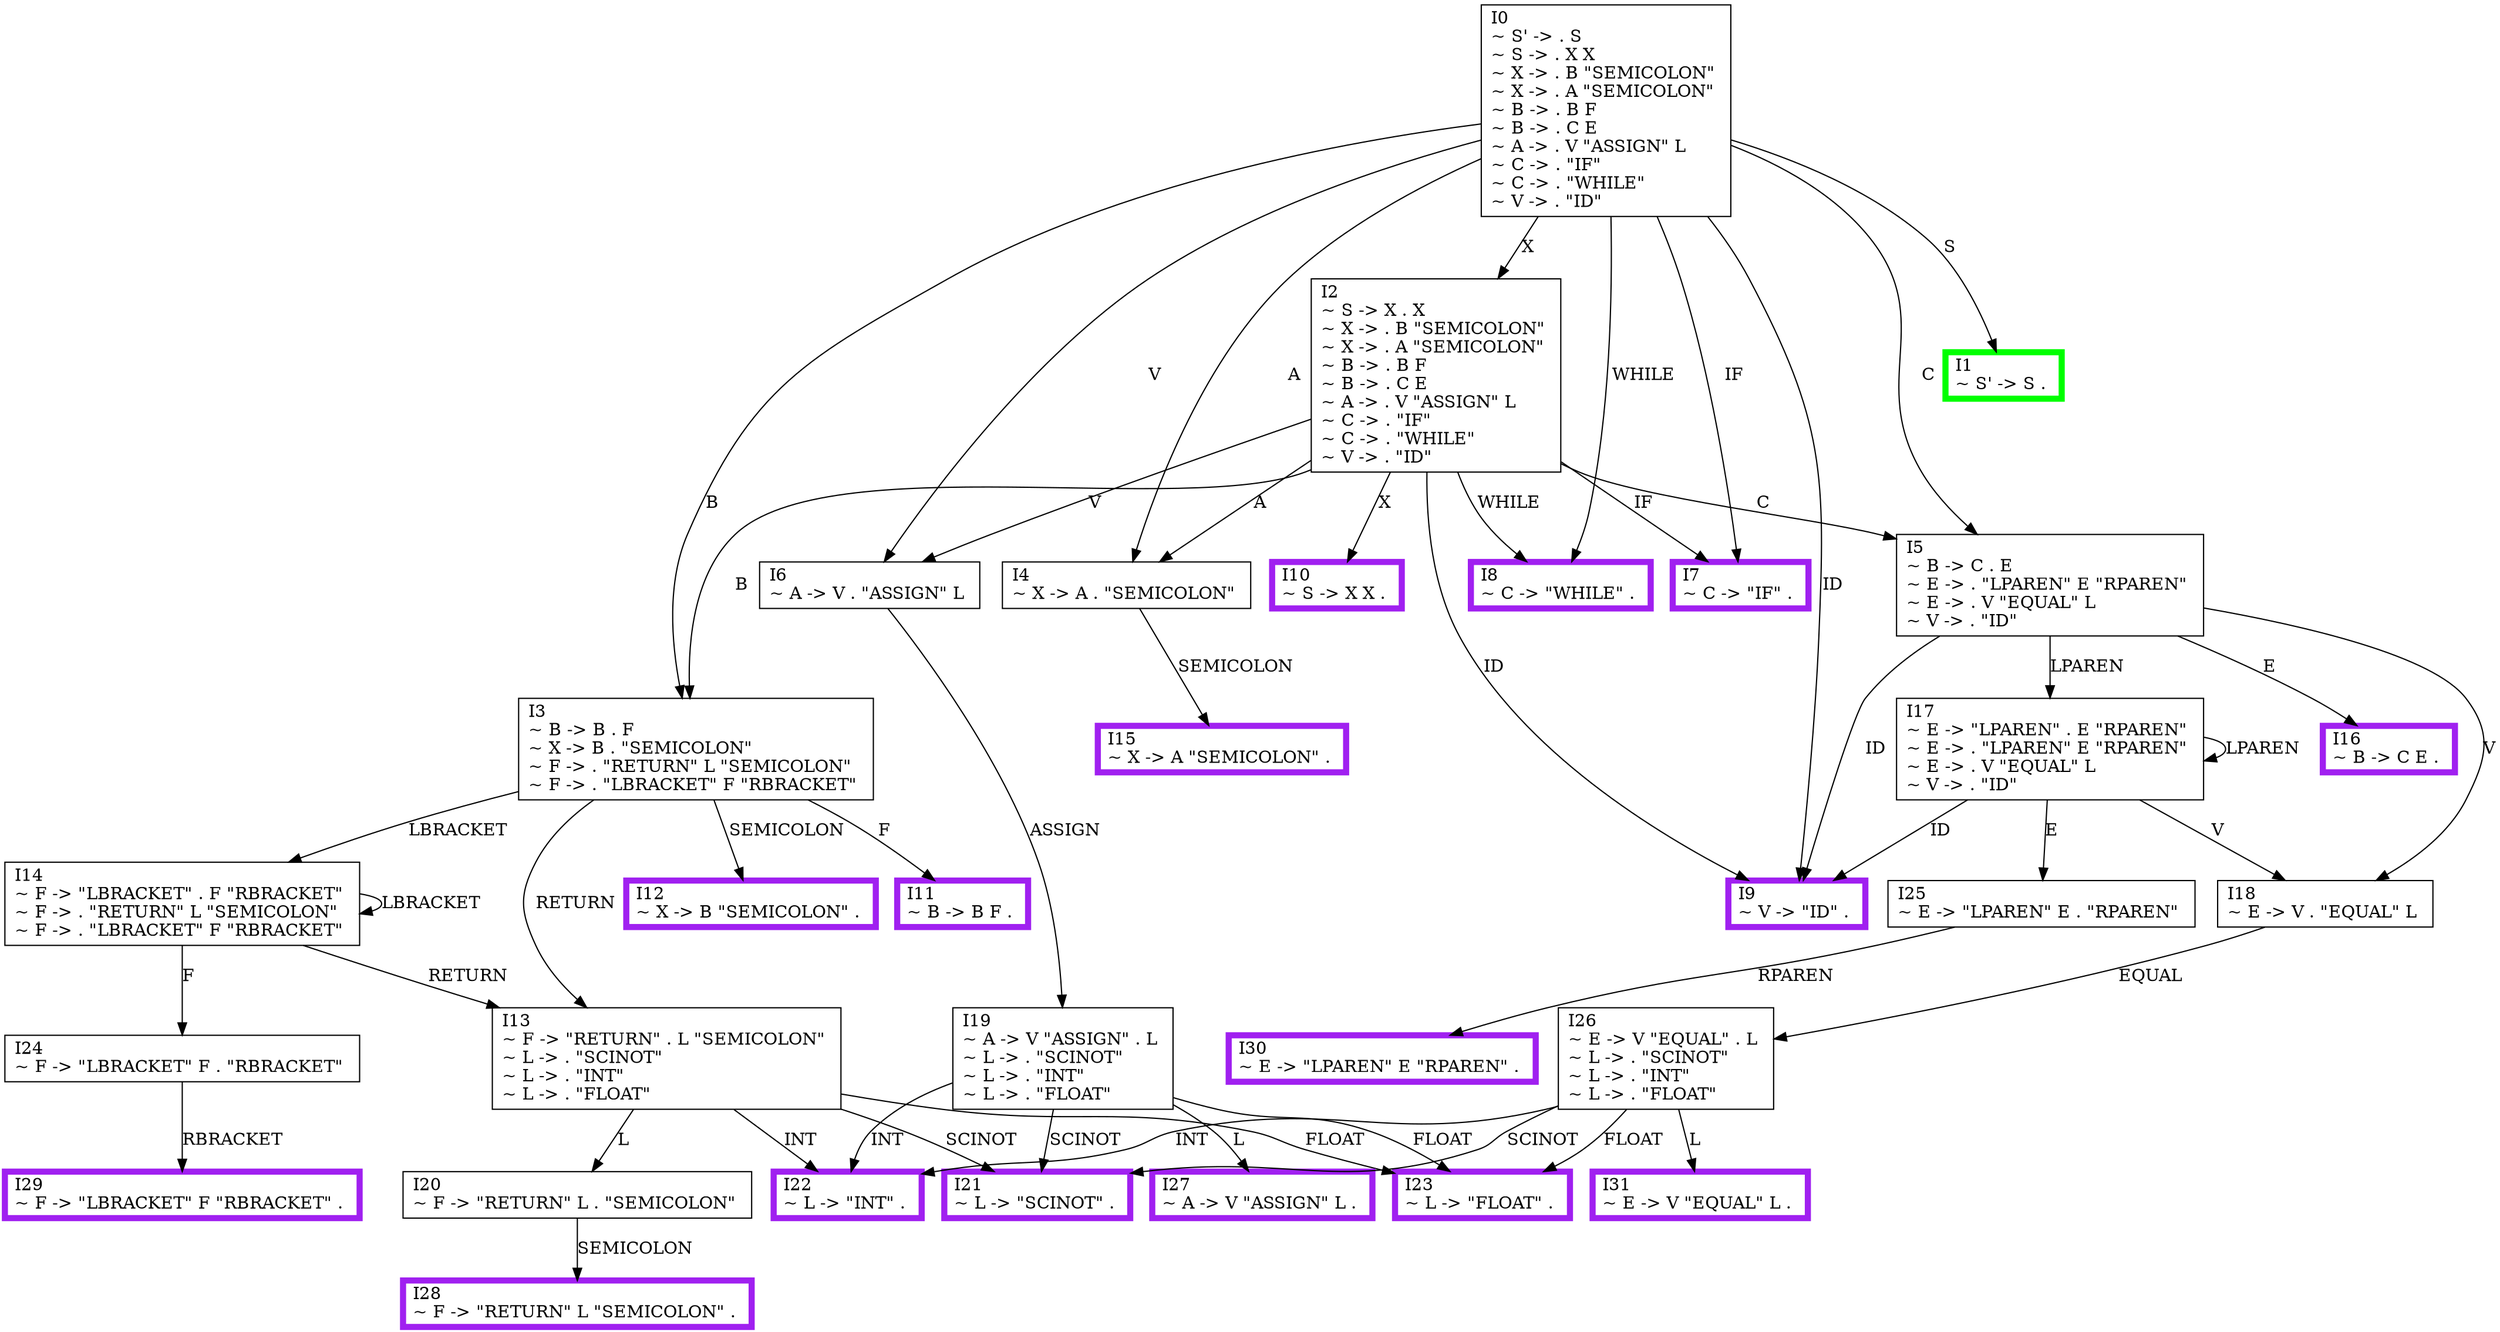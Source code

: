 digraph {
    0 [ label = "I0\l~ S' -> . S \l~ S -> . X X \l~ X -> . B \"SEMICOLON\" \l~ X -> . A \"SEMICOLON\" \l~ B -> . B F \l~ B -> . C E \l~ A -> . V \"ASSIGN\" L \l~ C -> . \"IF\" \l~ C -> . \"WHILE\" \l~ V -> . \"ID\" \l" shape=box]
    1 [ label = "I4\l~ X -> A . \"SEMICOLON\" \l" shape=box]
    2 [ label = "I24\l~ F -> \"LBRACKET\" F . \"RBRACKET\" \l" shape=box]
    3 [ label = "I20\l~ F -> \"RETURN\" L . \"SEMICOLON\" \l" shape=box]
    4 [ label = "I6\l~ A -> V . \"ASSIGN\" L \l" shape=box]
    5 [ label = "I2\l~ S -> X . X \l~ X -> . B \"SEMICOLON\" \l~ X -> . A \"SEMICOLON\" \l~ B -> . B F \l~ B -> . C E \l~ A -> . V \"ASSIGN\" L \l~ C -> . \"IF\" \l~ C -> . \"WHILE\" \l~ V -> . \"ID\" \l" shape=box]
    6 [ label = "I14\l~ F -> \"LBRACKET\" . F \"RBRACKET\" \l~ F -> . \"RETURN\" L \"SEMICOLON\" \l~ F -> . \"LBRACKET\" F \"RBRACKET\" \l" shape=box]
    7 [ label = "I18\l~ E -> V . \"EQUAL\" L \l" shape=box]
    8 [ label = "I5\l~ B -> C . E \l~ E -> . \"LPAREN\" E \"RPAREN\" \l~ E -> . V \"EQUAL\" L \l~ V -> . \"ID\" \l" shape=box]
    9 [ label = "I25\l~ E -> \"LPAREN\" E . \"RPAREN\" \l" shape=box]
    10 [ label = "I13\l~ F -> \"RETURN\" . L \"SEMICOLON\" \l~ L -> . \"SCINOT\" \l~ L -> . \"INT\" \l~ L -> . \"FLOAT\" \l" shape=box]
    11 [ label = "I17\l~ E -> \"LPAREN\" . E \"RPAREN\" \l~ E -> . \"LPAREN\" E \"RPAREN\" \l~ E -> . V \"EQUAL\" L \l~ V -> . \"ID\" \l" shape=box]
    12 [ label = "I3\l~ B -> B . F \l~ X -> B . \"SEMICOLON\" \l~ F -> . \"RETURN\" L \"SEMICOLON\" \l~ F -> . \"LBRACKET\" F \"RBRACKET\" \l" shape=box]
    13 [ label = "I19\l~ A -> V \"ASSIGN\" . L \l~ L -> . \"SCINOT\" \l~ L -> . \"INT\" \l~ L -> . \"FLOAT\" \l" shape=box]
    14 [ label = "I26\l~ E -> V \"EQUAL\" . L \l~ L -> . \"SCINOT\" \l~ L -> . \"INT\" \l~ L -> . \"FLOAT\" \l" shape=box]
    15 [ label = "I1\l~ S' -> S . \l" shape=box, color=green, penwidth=5]
    16 [ label = "I9\l~ V -> \"ID\" . \l" shape=box, color=purple, penwidth=5]
    17 [ label = "I7\l~ C -> \"IF\" . \l" shape=box, color=purple, penwidth=5]
    18 [ label = "I8\l~ C -> \"WHILE\" . \l" shape=box, color=purple, penwidth=5]
    19 [ label = "I15\l~ X -> A \"SEMICOLON\" . \l" shape=box, color=purple, penwidth=5]
    20 [ label = "I29\l~ F -> \"LBRACKET\" F \"RBRACKET\" . \l" shape=box, color=purple, penwidth=5]
    21 [ label = "I28\l~ F -> \"RETURN\" L \"SEMICOLON\" . \l" shape=box, color=purple, penwidth=5]
    22 [ label = "I10\l~ S -> X X . \l" shape=box, color=purple, penwidth=5]
    23 [ label = "I16\l~ B -> C E . \l" shape=box, color=purple, penwidth=5]
    24 [ label = "I30\l~ E -> \"LPAREN\" E \"RPAREN\" . \l" shape=box, color=purple, penwidth=5]
    25 [ label = "I21\l~ L -> \"SCINOT\" . \l" shape=box, color=purple, penwidth=5]
    26 [ label = "I22\l~ L -> \"INT\" . \l" shape=box, color=purple, penwidth=5]
    27 [ label = "I23\l~ L -> \"FLOAT\" . \l" shape=box, color=purple, penwidth=5]
    28 [ label = "I12\l~ X -> B \"SEMICOLON\" . \l" shape=box, color=purple, penwidth=5]
    29 [ label = "I11\l~ B -> B F . \l" shape=box, color=purple, penwidth=5]
    30 [ label = "I27\l~ A -> V \"ASSIGN\" L . \l" shape=box, color=purple, penwidth=5]
    31 [ label = "I31\l~ E -> V \"EQUAL\" L . \l" shape=box, color=purple, penwidth=5]
    0 -> 12 [ label = "B" ]
    0 -> 8 [ label = "C" ]
    0 -> 15 [ label = "S" ]
    0 -> 16 [ label = "ID" ]
    0 -> 5 [ label = "X" ]
    0 -> 1 [ label = "A" ]
    0 -> 17 [ label = "IF" ]
    0 -> 4 [ label = "V" ]
    0 -> 18 [ label = "WHILE" ]
    1 -> 19 [ label = "SEMICOLON" ]
    2 -> 20 [ label = "RBRACKET" ]
    3 -> 21 [ label = "SEMICOLON" ]
    4 -> 13 [ label = "ASSIGN" ]
    5 -> 22 [ label = "X" ]
    5 -> 12 [ label = "B" ]
    5 -> 1 [ label = "A" ]
    5 -> 18 [ label = "WHILE" ]
    5 -> 4 [ label = "V" ]
    5 -> 16 [ label = "ID" ]
    5 -> 8 [ label = "C" ]
    5 -> 17 [ label = "IF" ]
    6 -> 6 [ label = "LBRACKET" ]
    6 -> 2 [ label = "F" ]
    6 -> 10 [ label = "RETURN" ]
    7 -> 14 [ label = "EQUAL" ]
    8 -> 16 [ label = "ID" ]
    8 -> 23 [ label = "E" ]
    8 -> 11 [ label = "LPAREN" ]
    8 -> 7 [ label = "V" ]
    9 -> 24 [ label = "RPAREN" ]
    10 -> 25 [ label = "SCINOT" ]
    10 -> 26 [ label = "INT" ]
    10 -> 3 [ label = "L" ]
    10 -> 27 [ label = "FLOAT" ]
    11 -> 9 [ label = "E" ]
    11 -> 16 [ label = "ID" ]
    11 -> 7 [ label = "V" ]
    11 -> 11 [ label = "LPAREN" ]
    12 -> 28 [ label = "SEMICOLON" ]
    12 -> 10 [ label = "RETURN" ]
    12 -> 6 [ label = "LBRACKET" ]
    12 -> 29 [ label = "F" ]
    13 -> 30 [ label = "L" ]
    13 -> 27 [ label = "FLOAT" ]
    13 -> 25 [ label = "SCINOT" ]
    13 -> 26 [ label = "INT" ]
    14 -> 31 [ label = "L" ]
    14 -> 26 [ label = "INT" ]
    14 -> 27 [ label = "FLOAT" ]
    14 -> 25 [ label = "SCINOT" ]
}
